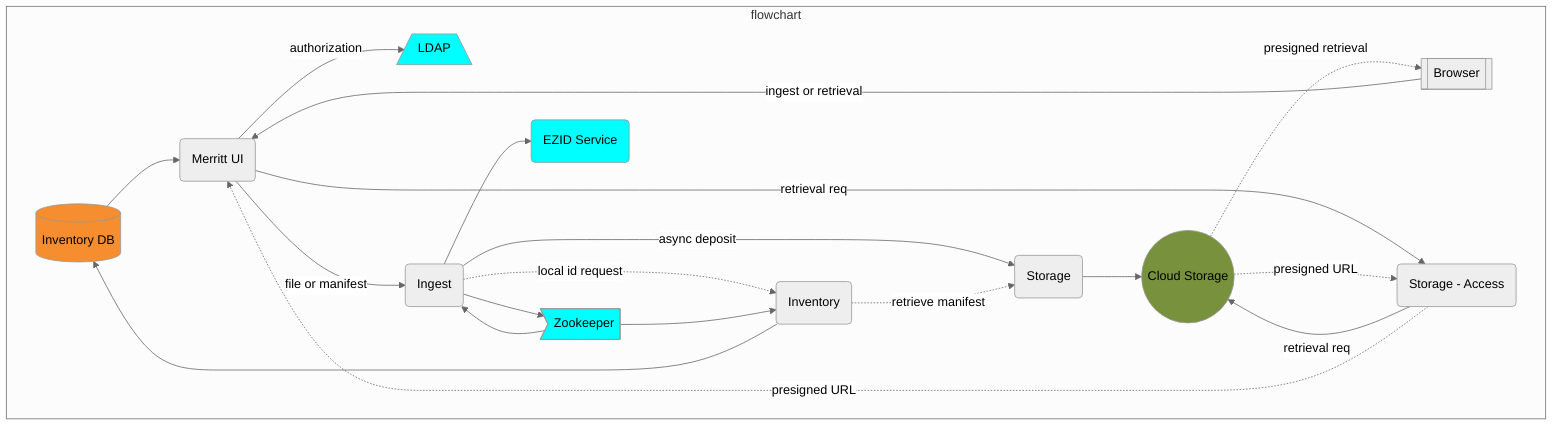%%{init: {'theme': 'neutral', 'securityLevel': 'loose'}}%%
graph TD
  RDS[(Inventory DB)]
  UI("Merritt UI")
  click UI href "https://github.com/CDLUC3/mrt-dashboard" "source code"
  ING(Ingest)
  click ING href "https://github.com/CDLUC3/mrt-ingest" "source code"
  ST(Storage)
  click ST href "https://github.com/CDLUC3/mrt-store" "source code"
  STACC(Storage - Access)
  click STACC href "https://github.com/CDLUC3/mrt-store" "source code"
  INV(Inventory)
  click INV href "https://github.com/CDLUC3/mrt-inventory" "source code"
  CLOUD(("Cloud Storage"))
  click CLOUD href "https://github.com/CDLUC3/mrt-cloud" "source code"
  LDAP[/LDAP\]
  ZOO>Zookeeper]
  click ZOO href "https://github.com/CDLUC3/mrt-zoo" "source code"
  EZID(EZID Service)
  click EZID href "https://ezid.cdlib.org/" "service link"
  BROWSER[[Browser]]

  subgraph flowchart
    BROWSER --> |ingest or retrieval| UI
    UI --> |authorization| LDAP
    RDS --> UI
    UI --> |"file or manifest"| ING
    ING --> ZOO
    ZOO --> ING
    ING -.-> |local id request| INV
    ING --> EZID
    ING --> |"async deposit"| ST
    ST --> CLOUD
    INV -.-> |retrieve manifest| ST
    ZOO --> INV
    UI ---> |retrieval req| STACC
    INV --> RDS
    STACC --> |retrieval req| CLOUD
    CLOUD -.-> |presigned URL| STACC
    STACC -.-> |presigned URL| UI
    CLOUD -.-> |presigned retrieval| BROWSER
  end

  style CLOUD fill:#77913C
  style RDS fill:#F68D2F
  style LDAP fill:cyan
  style ZOO fill:cyan
  style EZID fill:cyan
  
  classDef FOCUS stroke:red,stroke-width:5px,fill:yellow